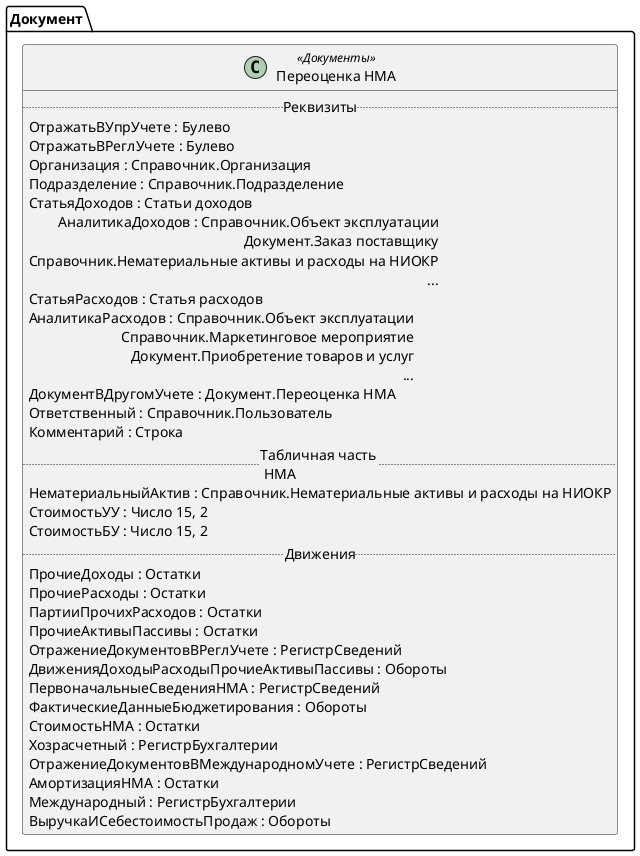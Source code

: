 ﻿@startuml ПереоценкаНМА2_4
'!include templates.wsd
'..\include templates.wsd
class Документ.ПереоценкаНМА2_4 as "Переоценка НМА" <<Документы>>
{
..Реквизиты..
ОтражатьВУпрУчете : Булево
ОтражатьВРеглУчете : Булево
Организация : Справочник.Организация
Подразделение : Справочник.Подразделение
СтатьяДоходов : Статьи доходов
АналитикаДоходов : Справочник.Объект эксплуатации\rДокумент.Заказ поставщику\rСправочник.Нематериальные активы и расходы на НИОКР\r...
СтатьяРасходов : Статья расходов
АналитикаРасходов : Справочник.Объект эксплуатации\rСправочник.Маркетинговое мероприятие\rДокумент.Приобретение товаров и услуг\r...
ДокументВДругомУчете : Документ.Переоценка НМА
Ответственный : Справочник.Пользователь
Комментарий : Строка
..Табличная часть \n НМА..
НематериальныйАктив : Справочник.Нематериальные активы и расходы на НИОКР
СтоимостьУУ : Число 15, 2
СтоимостьБУ : Число 15, 2
..Движения..
ПрочиеДоходы : Остатки
ПрочиеРасходы : Остатки
ПартииПрочихРасходов : Остатки
ПрочиеАктивыПассивы : Остатки
ОтражениеДокументовВРеглУчете : РегистрСведений
ДвиженияДоходыРасходыПрочиеАктивыПассивы : Обороты
ПервоначальныеСведенияНМА : РегистрСведений
ФактическиеДанныеБюджетирования : Обороты
СтоимостьНМА : Остатки
Хозрасчетный : РегистрБухгалтерии
ОтражениеДокументовВМеждународномУчете : РегистрСведений
АмортизацияНМА : Остатки
Международный : РегистрБухгалтерии
ВыручкаИСебестоимостьПродаж : Обороты
}
@enduml
